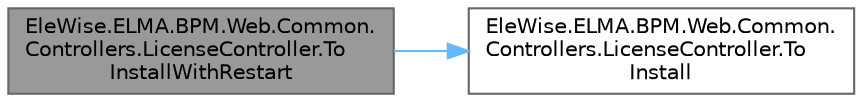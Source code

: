 digraph "EleWise.ELMA.BPM.Web.Common.Controllers.LicenseController.ToInstallWithRestart"
{
 // LATEX_PDF_SIZE
  bgcolor="transparent";
  edge [fontname=Helvetica,fontsize=10,labelfontname=Helvetica,labelfontsize=10];
  node [fontname=Helvetica,fontsize=10,shape=box,height=0.2,width=0.4];
  rankdir="LR";
  Node1 [id="Node000001",label="EleWise.ELMA.BPM.Web.Common.\lControllers.LicenseController.To\lInstallWithRestart",height=0.2,width=0.4,color="gray40", fillcolor="grey60", style="filled", fontcolor="black",tooltip="Фильтр компонентов, для установки которых нужен перезапуск сервера"];
  Node1 -> Node2 [id="edge1_Node000001_Node000002",color="steelblue1",style="solid",tooltip=" "];
  Node2 [id="Node000002",label="EleWise.ELMA.BPM.Web.Common.\lControllers.LicenseController.To\lInstall",height=0.2,width=0.4,color="grey40", fillcolor="white", style="filled",URL="$class_ele_wise_1_1_e_l_m_a_1_1_b_p_m_1_1_web_1_1_common_1_1_controllers_1_1_license_controller.html#a8d78dc254792fb23993756fc96ed459f",tooltip=" "];
}

